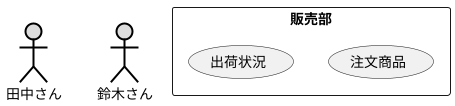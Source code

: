 @startuml 販売管理
actor 田中さん #DDDDDD;line:black;line.bold;
actor 鈴木さん #DDDDDD;line:black;line.bold;
    rectangle 販売部{
        usecase 注文商品
        usecase 出荷状況
    }
@enduml
